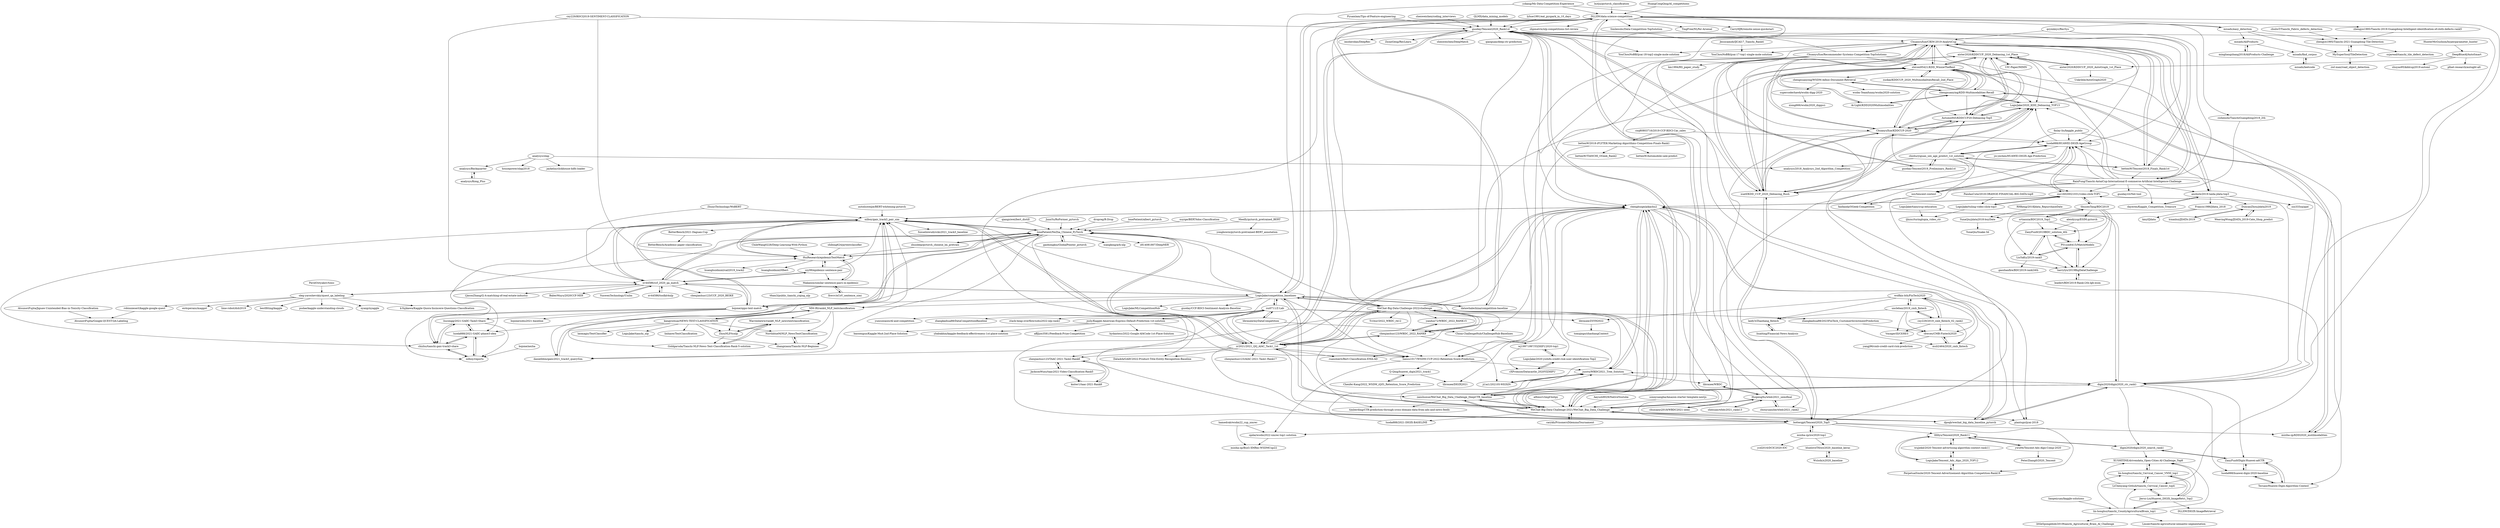digraph G {
"HuangCongQing/AI_competitions" -> "DLLXW/data-science-competition" ["e"=1]
"Francis1986/Jdata_2018" -> "kmyf/Jdata"
"Francis1986/Jdata_2018" -> "YunaQiu/jdata2018-buyDate"
"YunaQiu/jdata2018-buyDate" -> "YunaQiu/Snake-3d"
"RHKeng/2018Jdata_RepurchaseDate" -> "YunaQiu/jdata2018-buyDate"
"dayeren/Kaggle_Competition_Treasure" -> "anzhizh/2019-taida-jdata-top3" ["e"=1]
"HunterMcGushion/hyperparameter_hunter" -> "DeepBlueAI/AutoSmart" ["e"=1]
"UIC-Paper/MIMN" -> "aister2020/KDDCUP_2020_Debiasing_1st_Place" ["e"=1]
"qcymkxyc/RecSys" -> "RainFung/Tianchi-AntaiCup-International-E-commerce-Artificial-Intelligence-Challenge" ["e"=1]
"qcymkxyc/RecSys" -> "ChuanyuXue/CIKM-2019-AnalytiCup" ["e"=1]
"liaopeiyuan/kaggle-solutions" -> "lin-honghui/tianchi_CountyAgriculturalBrain_top1" ["e"=1]
"liuaiting/Financial-News-Analysis" -> "laidy3/Zhaohang_fintech"
"PavelOstyakov/toxic" -> "oleg-yaroshevskiy/quest_qa_labeling" ["e"=1]
"analysys/olap" -> "analysys/Backquarter"
"analysys/olap" -> "analysys/2018_Analysys_2nd_Algorithm_Competition"
"analysys/olap" -> "housepower/olap2018"
"analysys/olap" -> "jaykelin/clickhouse-hdfs-loader" ["e"=1]
"anzhizh/2019-taida-jdata-top3" -> "DuncanZhou/jdata2019"
"anzhizh/2019-taida-jdata-top3" -> "zzz333za/ppd" ["e"=1]
"anzhizh/2019-taida-jdata-top3" -> "dayeren/Kaggle_Competition_Treasure" ["e"=1]
"anzhizh/2019-taida-jdata-top3" -> "ChuanyuXue/CIKM-2019-AnalytiCup"
"anzhizh/2019-taida-jdata-top3" -> "Francis1986/Jdata_2018"
"WeavingWong/JDATA_2019-Cate_Shop_predict" -> "DuncanZhou/jdata2019"
"chizhu/yiguan_sex_age_predict_1st_solution" -> "luoda888/HUAWEI-DIGIX-AgeGroup"
"chizhu/yiguan_sex_age_predict_1st_solution" -> "guoday/Tencent2019_Preliminary_Rank1st" ["e"=1]
"chizhu/yiguan_sex_age_predict_1st_solution" -> "LogicJake/2020_KDD_Debiasing_TOP13"
"chizhu/yiguan_sex_age_predict_1st_solution" -> "bettenW/Tencent2019_Finals_Rank1st" ["e"=1]
"chizhu/yiguan_sex_age_predict_1st_solution" -> "analysys/2018_Analysys_2nd_Algorithm_Competition"
"chizhu/yiguan_sex_age_predict_1st_solution" -> "Autumn945/KDDCUP20-Debiasing-Top5"
"chizhu/yiguan_sex_age_predict_1st_solution" -> "nzc/tencent-contest" ["e"=1]
"chizhu/yiguan_sex_age_predict_1st_solution" -> "ouc16020021031/video-click-TOP1"
"chizhu/yiguan_sex_age_predict_1st_solution" -> "bottergpt/Tencent2020_Top5"
"guoday/Tencent2019_Preliminary_Rank1st" -> "guoday/Tencent2020_Rank1st" ["e"=1]
"guoday/Tencent2019_Preliminary_Rank1st" -> "chizhu/yiguan_sex_age_predict_1st_solution" ["e"=1]
"Meelfy/pytorch_pretrained_BERT" -> "yongbowin/pytorch-pretrained-BERT_annotation"
"Meelfy/pytorch_pretrained_BERT" -> "lonePatient/NeZha_Chinese_PyTorch"
"nzc/tencent-contest" -> "fanfanda/OGeek-Competition" ["e"=1]
"nzc/tencent-contest" -> "luoda888/HUAWEI-DIGIX-AgeGroup" ["e"=1]
"laidy3/Zhaohang_fintech" -> "liuaiting/Financial-News-Analysis"
"DeepBlueAI/AutoSmart" -> "pfnet-research/autogbt-alt"
"DeepBlueAI/AutoSmart" -> "shuyao95/kddcup2019-automl"
"DeepBlueAI/AutoSmart" -> "aister2020/KDDCUP_2020_AutoGraph_1st_Place"
"PandasCute/2018-ORANGE-FINANCIAL-BIG-DATA-top9" -> "LogicJake/tuling-video-click-top3" ["e"=1]
"DuncanZhou/jdata2019" -> "WeavingWong/JDATA_2019-Cate_Shop_predict"
"DuncanZhou/jdata2019" -> "lcxanhui/JDATA-2019"
"uncleban/2019_cmb_fintech" -> "cxy229/2019_cmb_fintech_02_rank2"
"uncleban/2019_cmb_fintech" -> "wolfkin-hth/FinTech2020"
"uncleban/2019_cmb_fintech" -> "VoyagerIII/CERES"
"uncleban/2019_cmb_fintech" -> "cbwces/CMB-Fintech2020"
"uncleban/2019_cmb_fintech" -> "laidy3/Zhaohang_fintech"
"cxy229/2019_cmb_fintech_02_rank2" -> "uncleban/2019_cmb_fintech"
"cxy229/2019_cmb_fintech_02_rank2" -> "cbwces/CMB-Fintech2020"
"cxy229/2019_cmb_fintech_02_rank2" -> "muli2464/2020_cmb_fintech"
"cxy229/2019_cmb_fintech_02_rank2" -> "VoyagerIII/CERES"
"cxy229/2019_cmb_fintech_02_rank2" -> "wolfkin-hth/FinTech2020"
"analysys/Kong_Plus" -> "analysys/Backquarter"
"lcxanhui/JDATA-2019" -> "DuncanZhou/jdata2019"
"lin-honghui/tianchi_CountyAgriculturalBrain_top1" -> "lin-honghui/tianchi_Cervical_Cancer_VNNI_top1"
"lin-honghui/tianchi_CountyAgriculturalBrain_top1" -> "XUSHITINE/drivendata_Open-Cities-AI-Challenge_Top8"
"lin-honghui/tianchi_CountyAgriculturalBrain_top1" -> "Jierui-Liu/Huawei_DIGIX_ImageRetri_Top2"
"lin-honghui/tianchi_CountyAgriculturalBrain_top1" -> "LiChenyang-Github/tianchi_Cervical_Cancer_top4"
"lin-honghui/tianchi_CountyAgriculturalBrain_top1" -> "littleSpongebob/2019tianchi_Agricultural_Brain_AI_Challenge"
"lin-honghui/tianchi_CountyAgriculturalBrain_top1" -> "Lmoer/tianchi-agricultural-semantic-segmentation"
"lxztju/pytorch_classification" -> "DLLXW/data-science-competition" ["e"=1]
"datawhalechina/competition-baseline" -> "DLLXW/data-science-competition" ["e"=1]
"datawhalechina/competition-baseline" -> "LogicJake/competition_baselines" ["e"=1]
"lonePatient/albert_pytorch" -> "lonePatient/NeZha_Chinese_PyTorch" ["e"=1]
"chuliuT/Tianchi_Fabric_defects_detection" -> "zhengye1995/Tianchi-2021-Guangdong-Tile-Detection" ["e"=1]
"zhengye1995/Tianchi-2019-Guangdong-Intelligent-identification-of-cloth-defects-rank5" -> "zhengye1995/Tianchi-2021-Guangdong-Tile-Detection" ["e"=1]
"zhusleep/pytorch_chinese_lm_pretrain" -> "lonePatient/NeZha_Chinese_PyTorch" ["e"=1]
"zhusleep/pytorch_chinese_lm_pretrain" -> "nilboy/gaic_track3_pair_sim" ["e"=1]
"zhusleep/pytorch_chinese_lm_pretrain" -> "HuiResearch/epidemicTextMatch" ["e"=1]
"xuyige/BERT4doc-Classification" -> "lonePatient/NeZha_Chinese_PyTorch" ["e"=1]
"finlay-liu/kaggle_public" -> "luoda888/HUAWEI-DIGIX-AgeGroup" ["e"=1]
"finlay-liu/kaggle_public" -> "chizhu/yiguan_sex_age_predict_1st_solution" ["e"=1]
"finlay-liu/kaggle_public" -> "anzhizh/2019-taida-jdata-top3" ["e"=1]
"cxy229/BDCI2019-SENTIMENT-CLASSIFICATION" -> "xv44586/ccf_2020_qa_match" ["e"=1]
"cxy229/BDCI2019-SENTIMENT-CLASSIFICATION" -> "HuiResearch/epidemicTextMatch" ["e"=1]
"cxy229/BDCI2019-SENTIMENT-CLASSIFICATION" -> "guoday/Tencent2020_Rank1st" ["e"=1]
"Pysamlam/Tips-of-Feature-engineering" -> "guoday/Tencent2020_Rank1st" ["e"=1]
"yzkang/My-Data-Competition-Experience" -> "LogicJake/competition_baselines" ["e"=1]
"yzkang/My-Data-Competition-Experience" -> "DLLXW/data-science-competition" ["e"=1]
"yzkang/My-Data-Competition-Experience" -> "xuetf/KDD_CUP_2020_Debiasing_Rush" ["e"=1]
"ChileWang0228/Deep-Learning-With-Python" -> "HuiResearch/epidemicTextMatch" ["e"=1]
"shenweichen/coding_interviews" -> "guoday/Tencent2020_Rank1st" ["e"=1]
"cizhenshi/TianchiGuangdong2019_2th" -> "LiChenyang-Github/tianchi_Cervical_Cancer_top4" ["e"=1]
"LogicJake/tuling-video-click-top3" -> "ouc16020021031/video-click-TOP1"
"LogicJake/tuling-video-click-top3" -> "ljhzxc/turingtopia_video_ctr"
"bettenW/Tencent2019_Finals_Rank1st" -> "guoday/Tencent2020_Rank1st" ["e"=1]
"bettenW/Tencent2019_Finals_Rank1st" -> "chizhu/yiguan_sex_age_predict_1st_solution" ["e"=1]
"bettenW/Tencent2019_Finals_Rank1st" -> "ChuanyuXue/CIKM-2019-AnalytiCup" ["e"=1]
"bettenW/Tencent2019_Finals_Rank1st" -> "luoda888/HUAWEI-DIGIX-AgeGroup" ["e"=1]
"bettenW/Tencent2019_Finals_Rank1st" -> "RainFung/Tianchi-AntaiCup-International-E-commerce-Artificial-Intelligence-Challenge" ["e"=1]
"ChuanyuXue/CIKM-2019-AnalytiCup" -> "ChuanyuXue/KDDCUP-2020"
"ChuanyuXue/CIKM-2019-AnalytiCup" -> "xuetf/KDD_CUP_2020_Debiasing_Rush"
"ChuanyuXue/CIKM-2019-AnalytiCup" -> "aister2020/KDDCUP_2020_Debiasing_1st_Place"
"ChuanyuXue/CIKM-2019-AnalytiCup" -> "ChuanyuXue/Recommender-Systems-Competition-TopSolutions"
"ChuanyuXue/CIKM-2019-AnalytiCup" -> "RainFung/Tianchi-AntaiCup-International-E-commerce-Artificial-Intelligence-Challenge"
"ChuanyuXue/CIKM-2019-AnalytiCup" -> "anzhizh/2019-taida-jdata-top3"
"ChuanyuXue/CIKM-2019-AnalytiCup" -> "luoda888/HUAWEI-DIGIX-AgeGroup"
"ChuanyuXue/CIKM-2019-AnalytiCup" -> "hansu1017/WSDM-CUP-2022-Retention-Score-Prediction"
"ChuanyuXue/CIKM-2019-AnalytiCup" -> "bettenW/Tencent2019_Finals_Rank1st" ["e"=1]
"ChuanyuXue/CIKM-2019-AnalytiCup" -> "steven95421/KDD_WinnieTheBest"
"ChuanyuXue/CIKM-2019-AnalytiCup" -> "Autumn945/KDDCUP20-Debiasing-Top5"
"ChuanyuXue/CIKM-2019-AnalytiCup" -> "YouChouNoBB/ijcai-17-top1-single-mole-solution"
"ChuanyuXue/CIKM-2019-AnalytiCup" -> "YouChouNoBB/ijcai-18-top2-single-mole-solution" ["e"=1]
"ChuanyuXue/CIKM-2019-AnalytiCup" -> "LogicJake/2020_KDD_Debiasing_TOP13"
"ChuanyuXue/CIKM-2019-AnalytiCup" -> "plantsgo/ijcai-2018" ["e"=1]
"misads/easy_detection" -> "MySuperSoul/TileDetection"
"misads/easy_detection" -> "zhengye1995/Tianchi-2021-Guangdong-Tile-Detection"
"misads/easy_detection" -> "DLLXW/data-science-competition"
"misads/easy_detection" -> "misads/AliProducts"
"guoday/Tencent2020_Rank1st" -> "guoday/Tencent2019_Preliminary_Rank1st" ["e"=1]
"guoday/Tencent2020_Rank1st" -> "bettenW/Tencent2019_Finals_Rank1st" ["e"=1]
"guoday/Tencent2020_Rank1st" -> "bottergpt/Tencent2020_Top5"
"guoday/Tencent2020_Rank1st" -> "luoda888/HUAWEI-DIGIX-AgeGroup"
"guoday/Tencent2020_Rank1st" -> "WeChat-Big-Data-Challenge-2021/WeChat_Big_Data_Challenge"
"guoday/Tencent2020_Rank1st" -> "shenweichen/DeepMatch" ["e"=1]
"guoday/Tencent2020_Rank1st" -> "zr2021/2021_QQ_AIAC_Tack1_1st"
"guoday/Tencent2020_Rank1st" -> "ChuanyuXue/CIKM-2019-AnalytiCup"
"guoday/Tencent2020_Rank1st" -> "YouChouNoBB/ijcai-18-top2-single-mole-solution" ["e"=1]
"guoday/Tencent2020_Rank1st" -> "qiaoguan/deep-ctr-prediction" ["e"=1]
"guoday/Tencent2020_Rank1st" -> "digix2020/digix2020_ctr_rank1"
"guoday/Tencent2020_Rank1st" -> "imsheridan/DeepRec" ["e"=1]
"guoday/Tencent2020_Rank1st" -> "chenghuige/pikachu2"
"guoday/Tencent2020_Rank1st" -> "ZiyaoGeng/RecLearn" ["e"=1]
"guoday/Tencent2020_Rank1st" -> "plantsgo/ijcai-2018" ["e"=1]
"QLMX/data_mining_models" -> "guoday/Tencent2020_Rank1st" ["e"=1]
"cxq80803716/2019-CCF-BDCI-Car_sales" -> "luoda888/HUAWEI-DIGIX-AgeGroup" ["e"=1]
"cxq80803716/2019-CCF-BDCI-Car_sales" -> "bettenW/2018-iFLYTEK-Marketing-Algorithms-Competition-Finals-Rank1" ["e"=1]
"RainFung/Tianchi-AntaiCup-International-E-commerce-Artificial-Intelligence-Challenge" -> "ChuanyuXue/CIKM-2019-AnalytiCup"
"RainFung/Tianchi-AntaiCup-International-E-commerce-Artificial-Intelligence-Challenge" -> "LogicJake/2020_KDD_Debiasing_TOP13"
"RainFung/Tianchi-AntaiCup-International-E-commerce-Artificial-Intelligence-Challenge" -> "anzhizh/2019-taida-jdata-top3"
"RainFung/Tianchi-AntaiCup-International-E-commerce-Artificial-Intelligence-Challenge" -> "aister2020/KDDCUP_2020_Debiasing_1st_Place"
"RainFung/Tianchi-AntaiCup-International-E-commerce-Artificial-Intelligence-Challenge" -> "nzc/tencent-contest" ["e"=1]
"RainFung/Tianchi-AntaiCup-International-E-commerce-Artificial-Intelligence-Challenge" -> "xuetf/KDD_CUP_2020_Debiasing_Rush"
"RainFung/Tianchi-AntaiCup-International-E-commerce-Artificial-Intelligence-Challenge" -> "luoda888/HUAWEI-DIGIX-AgeGroup"
"RainFung/Tianchi-AntaiCup-International-E-commerce-Artificial-Intelligence-Challenge" -> "ouc16020021031/video-click-TOP1"
"RainFung/Tianchi-AntaiCup-International-E-commerce-Artificial-Intelligence-Challenge" -> "dayeren/Kaggle_Competition_Treasure" ["e"=1]
"RainFung/Tianchi-AntaiCup-International-E-commerce-Artificial-Intelligence-Challenge" -> "ChuanyuXue/KDDCUP-2020"
"RainFung/Tianchi-AntaiCup-International-E-commerce-Artificial-Intelligence-Challenge" -> "guoday/ctrNet-tool" ["e"=1]
"bottergpt/Tencent2020_Top5" -> "llllllyu/Tencent2020_Rank11"
"bottergpt/Tencent2020_Top5" -> "miziha-zp/xw2020-top1"
"bottergpt/Tencent2020_Top5" -> "PerpetualSmile/2020-Tencent-Advertisement-Algorithm-Competition-Rank19"
"bottergpt/Tencent2020_Top5" -> "opdai/wsdm2022-xmrec-top1-solution"
"bottergpt/Tencent2020_Top5" -> "xuetf/KDD_CUP_2020_Debiasing_Rush"
"bottergpt/Tencent2020_Top5" -> "miziha-zp/KDD2020_mutilmodalities"
"ChuanyuXue/KDDCUP-2020" -> "xuetf/KDD_CUP_2020_Debiasing_Rush"
"ChuanyuXue/KDDCUP-2020" -> "Autumn945/KDDCUP20-Debiasing-Top5"
"ChuanyuXue/KDDCUP-2020" -> "aister2020/KDDCUP_2020_Debiasing_1st_Place"
"ChuanyuXue/KDDCUP-2020" -> "LogicJake/2020_KDD_Debiasing_TOP13"
"ChuanyuXue/KDDCUP-2020" -> "ChuanyuXue/CIKM-2019-AnalytiCup"
"ChuanyuXue/KDDCUP-2020" -> "steven95421/KDD_WinnieTheBest"
"ChuanyuXue/KDDCUP-2020" -> "bottergpt/Tencent2020_Top5"
"ChuanyuXue/KDDCUP-2020" -> "luoda888/HUAWEI-DIGIX-AgeGroup"
"xuetf/KDD_CUP_2020_Debiasing_Rush" -> "ChuanyuXue/KDDCUP-2020"
"xuetf/KDD_CUP_2020_Debiasing_Rush" -> "LogicJake/2020_KDD_Debiasing_TOP13"
"xuetf/KDD_CUP_2020_Debiasing_Rush" -> "Autumn945/KDDCUP20-Debiasing-Top5"
"xuetf/KDD_CUP_2020_Debiasing_Rush" -> "aister2020/KDDCUP_2020_Debiasing_1st_Place"
"xuetf/KDD_CUP_2020_Debiasing_Rush" -> "bottergpt/Tencent2020_Top5"
"xuetf/KDD_CUP_2020_Debiasing_Rush" -> "ChuanyuXue/CIKM-2019-AnalytiCup"
"xuetf/KDD_CUP_2020_Debiasing_Rush" -> "steven95421/KDD_WinnieTheBest"
"miziha-zp/xw2020-top1" -> "bottergpt/Tencent2020_Top5"
"miziha-zp/xw2020-top1" -> "blueloveTH/xw2020_baseline_keras"
"miziha-zp/xw2020-top1" -> "ycd2016/DCIC2020-IOC" ["e"=1]
"ZhuiyiTechnology/WoBERT" -> "nilboy/gaic_track3_pair_sim" ["e"=1]
"ZhuiyiTechnology/WoBERT" -> "xv44586/ccf_2020_qa_match" ["e"=1]
"qiangsiwei/bert_distill" -> "lonePatient/NeZha_Chinese_PyTorch" ["e"=1]
"kangyishuai/NEWS-TEXT-CLASSIFICATION" -> "MM-IR/rank4_NLP_textclassification"
"kangyishuai/NEWS-TEXT-CLASSIFICATION" -> "NorthblueM/NLP_NewsTextClassification"
"kangyishuai/NEWS-TEXT-CLASSIFICATION" -> "ZhouNLP/tcnlp"
"kangyishuai/NEWS-TEXT-CLASSIFICATION" -> "zhangxiann/Tianchi-NLP-Beginner"
"kangyishuai/NEWS-TEXT-CLASSIFICATION" -> "Goldgaruda/Tianchi-NLP-News-Text-Classification-Rank-5-solution"
"kangyishuai/NEWS-TEXT-CLASSIFICATION" -> "LogicJake/tianchi_nlp"
"kangyishuai/NEWS-TEXT-CLASSIFICATION" -> "nilboy/gaic_track3_pair_sim"
"kangyishuai/NEWS-TEXT-CLASSIFICATION" -> "linhaow/TextClassification" ["e"=1]
"kangyishuai/NEWS-TEXT-CLASSIFICATION" -> "laomagic/TextClassifier"
"zzy99/epidemic-sentence-pair" -> "HuiResearch/epidemicTextMatch" ["e"=1]
"zzy99/epidemic-sentence-pair" -> "Makaixin/similar-sentence-pairs-in-epidemic" ["e"=1]
"zzy99/epidemic-sentence-pair" -> "nilboy/gaic_track3_pair_sim" ["e"=1]
"zzy99/epidemic-sentence-pair" -> "xv44586/ccf_2020_qa_match" ["e"=1]
"YunwenTechnology/Unilm" -> "xv44586/ccf_2020_qa_match" ["e"=1]
"LogicJake/competition_baselines" -> "zui0711/Z-Lab"
"LogicJake/competition_baselines" -> "China-ChallengeHub/ChallengeHub-Baselines"
"LogicJake/competition_baselines" -> "xv44586/ccf_2020_qa_match"
"LogicJake/competition_baselines" -> "lonePatient/NeZha_Chinese_PyTorch"
"LogicJake/competition_baselines" -> "LogicJake/MLCompetitionHub"
"LogicJake/competition_baselines" -> "WeChat-Big-Data-Challenge-2021/WeChat_Big_Data_Challenge"
"LogicJake/competition_baselines" -> "WeChat-Big-Data-Challenge-2022/challenge"
"LogicJake/competition_baselines" -> "datawhalechina/competition-baseline" ["e"=1]
"LogicJake/competition_baselines" -> "MM-IR/rank4_NLP_textclassification"
"LogicJake/competition_baselines" -> "hansu1017/WSDM-CUP-2022-Retention-Score-Prediction"
"LogicJake/competition_baselines" -> "DLLXW/data-science-competition"
"LogicJake/competition_baselines" -> "bottergpt/Tencent2020_Top5"
"LogicJake/competition_baselines" -> "guoday/CCF-BDCI-Sentiment-Analysis-Baseline" ["e"=1]
"LogicJake/competition_baselines" -> "nilboy/gaic_track3_pair_sim"
"LogicJake/competition_baselines" -> "bojone/oppo-text-match"
"MM-IR/rank4_NLP_textclassification" -> "kangyishuai/NEWS-TEXT-CLASSIFICATION"
"MM-IR/rank4_NLP_textclassification" -> "ZhouNLP/tcnlp"
"MM-IR/rank4_NLP_textclassification" -> "zhangxiann/Tianchi-NLP-Beginner"
"MM-IR/rank4_NLP_textclassification" -> "nilboy/gaic_track3_pair_sim"
"MM-IR/rank4_NLP_textclassification" -> "Warrenheww/rank6_NLP_newstextclassification"
"MM-IR/rank4_NLP_textclassification" -> "NorthblueM/NLP_NewsTextClassification"
"NorthblueM/NLP_NewsTextClassification" -> "zhangxiann/Tianchi-NLP-Beginner"
"HuiResearch/epidemicTextMatch" -> "Makaixin/similar-sentence-pairs-in-epidemic"
"HuiResearch/epidemicTextMatch" -> "zzy99/epidemic-sentence-pair" ["e"=1]
"HuiResearch/epidemicTextMatch" -> "lonePatient/NeZha_Chinese_PyTorch"
"HuiResearch/epidemicTextMatch" -> "huanghuidmml/tfbert" ["e"=1]
"HuiResearch/epidemicTextMatch" -> "nilboy/gaic_track3_pair_sim"
"HuiResearch/epidemicTextMatch" -> "huanghuidmml/cail2019_track2" ["e"=1]
"ShusenTang/BDC2019" -> "srtianxia/BDC2019_Top2"
"ShusenTang/BDC2019" -> "ZanyFun9/2019BDC_solution_4th"
"ShusenTang/BDC2019" -> "P01son6415/MatchModels"
"ShusenTang/BDC2019" -> "LiuYaKu/2019-rank5"
"ShusenTang/BDC2019" -> "ouc16020021031/video-click-TOP1"
"ShusenTang/BDC2019" -> "harrylyx/2019BigDataChallenge"
"ShusenTang/BDC2019" -> "alexdyysp/ESIM-pytorch"
"ZanyFun9/Digix-Huawei-adCTR" -> "luoda888/huawei-digix-2020-baseline"
"ZanyFun9/Digix-Huawei-adCTR" -> "Tersaiz/Huawei-Digix-Algorithm-Contest"
"ZanyFun9/Digix-Huawei-adCTR" -> "digix2020/digix2020_search_rank1"
"LogicJake/2020_KDD_Debiasing_TOP13" -> "Autumn945/KDDCUP20-Debiasing-Top5"
"LogicJake/2020_KDD_Debiasing_TOP13" -> "xuetf/KDD_CUP_2020_Debiasing_Rush"
"LogicJake/2020_KDD_Debiasing_TOP13" -> "ChuanyuXue/KDDCUP-2020"
"LogicJake/2020_KDD_Debiasing_TOP13" -> "chengxuanying/KDD-Multimodalities-Recall"
"steven95421/KDD_WinnieTheBest" -> "chengxuanying/KDD-Multimodalities-Recall"
"steven95421/KDD_WinnieTheBest" -> "Ai-Light/KDD2020Multimodalities"
"steven95421/KDD_WinnieTheBest" -> "miziha-zp/KDD2020_mutilmodalities"
"steven95421/KDD_WinnieTheBest" -> "zuokai/KDDCUP_2020_MultimodalitiesRecall_2nd_Place"
"steven95421/KDD_WinnieTheBest" -> "Autumn945/KDDCUP20-Debiasing-Top5"
"steven95421/KDD_WinnieTheBest" -> "aister2020/KDDCUP_2020_Debiasing_1st_Place"
"steven95421/KDD_WinnieTheBest" -> "LogicJake/2020_KDD_Debiasing_TOP13"
"steven95421/KDD_WinnieTheBest" -> "xuetf/KDD_CUP_2020_Debiasing_Rush"
"steven95421/KDD_WinnieTheBest" -> "ChuanyuXue/KDDCUP-2020"
"steven95421/KDD_WinnieTheBest" -> "chengxuanying/WSDM-Adhoc-Document-Retrieval"
"steven95421/KDD_WinnieTheBest" -> "ChuanyuXue/CIKM-2019-AnalytiCup"
"bettenW/2018-iFLYTEK-Marketing-Algorithms-Competition-Finals-Rank1" -> "bettenW/TIANCHI_OGeek_Rank2"
"bettenW/2018-iFLYTEK-Marketing-Algorithms-Competition-Finals-Rank1" -> "LogicJake/2020-yizhifu-credit-risk-user-identification-Top2"
"bettenW/2018-iFLYTEK-Marketing-Algorithms-Competition-Finals-Rank1" -> "bettenW/Automobile-sale-predict"
"luoda888/HUAWEI-DIGIX-AgeGroup" -> "chizhu/yiguan_sex_age_predict_1st_solution"
"luoda888/HUAWEI-DIGIX-AgeGroup" -> "LogicJake/2020_KDD_Debiasing_TOP13"
"luoda888/HUAWEI-DIGIX-AgeGroup" -> "ye-yechen/HUAWEI-DIGIX-Age-Prediction"
"luoda888/HUAWEI-DIGIX-AgeGroup" -> "ouc16020021031/video-click-TOP1"
"luoda888/HUAWEI-DIGIX-AgeGroup" -> "Tersaiz/Huawei-Digix-Algorithm-Contest"
"luoda888/HUAWEI-DIGIX-AgeGroup" -> "nzc/tencent-contest" ["e"=1]
"luoda888/HUAWEI-DIGIX-AgeGroup" -> "fanfanda/OGeek-Competition"
"zhangxiann/Tianchi-NLP-Beginner" -> "NorthblueM/NLP_NewsTextClassification"
"wolfkin-hth/FinTech2020" -> "cbwces/CMB-Fintech2020"
"wolfkin-hth/FinTech2020" -> "cxy229/2019_cmb_fintech_02_rank2"
"wolfkin-hth/FinTech2020" -> "uncleban/2019_cmb_fintech"
"wolfkin-hth/FinTech2020" -> "laidy3/Zhaohang_fintech"
"wolfkin-hth/FinTech2020" -> "librauee/ZSYH2022"
"wolfkin-hth/FinTech2020" -> "muli2464/2020_cmb_fintech"
"ZhouNLP/tcnlp" -> "Warrenheww/rank6_NLP_newstextclassification"
"ZhouNLP/tcnlp" -> "Goldgaruda/Tianchi-NLP-News-Text-Classification-Rank-5-solution"
"mingliangzhang2018/AliProducts-Challenge" -> "misads/AliProducts"
"zuokai/KDDCUP_2020_MultimodalitiesRecall_2nd_Place" -> "steven95421/KDD_WinnieTheBest"
"oleg-yaroshevskiy/quest_qa_labeling" -> "robinniesert/kaggle-google-quest"
"oleg-yaroshevskiy/quest_qa_labeling" -> "xv44586/ccf_2020_qa_match"
"oleg-yaroshevskiy/quest_qa_labeling" -> "ex4sperans/maggot" ["e"=1]
"oleg-yaroshevskiy/quest_qa_labeling" -> "lime-robot/dsb2019" ["e"=1]
"oleg-yaroshevskiy/quest_qa_labeling" -> "bestfitting/kaggle" ["e"=1]
"oleg-yaroshevskiy/quest_qa_labeling" -> "pudae/kaggle-understanding-clouds" ["e"=1]
"oleg-yaroshevskiy/quest_qa_labeling" -> "nyanp/nyaggle" ["e"=1]
"oleg-yaroshevskiy/quest_qa_labeling" -> "k-fujikawa/Kaggle-Quora-Insincere-Questions-Classification"
"LogicJake/tianyicup-education" -> "ljhzxc/turingtopia_video_ctr"
"misads/AliProducts" -> "mingliangzhang2018/AliProducts-Challenge"
"misads/AliProducts" -> "misads/find_corpus"
"Ai-Light/KDD2020Multimodalities" -> "chengxuanying/KDD-Multimodalities-Recall"
"Ai-Light/KDD2020Multimodalities" -> "steven95421/KDD_WinnieTheBest"
"chengxuanying/KDD-Multimodalities-Recall" -> "steven95421/KDD_WinnieTheBest"
"chengxuanying/KDD-Multimodalities-Recall" -> "Ai-Light/KDD2020Multimodalities"
"chengxuanying/KDD-Multimodalities-Recall" -> "chengxuanying/WSDM-Adhoc-Document-Retrieval"
"chengxuanying/KDD-Multimodalities-Recall" -> "miziha-zp/KDD2020_mutilmodalities"
"chengxuanying/KDD-Multimodalities-Recall" -> "Autumn945/KDDCUP20-Debiasing-Top5"
"chengxuanying/KDD-Multimodalities-Recall" -> "LogicJake/2020_KDD_Debiasing_TOP13"
"LiChenyang-Github/tianchi_Cervical_Cancer_top4" -> "lin-honghui/tianchi_Cervical_Cancer_VNNI_top1"
"LiChenyang-Github/tianchi_Cervical_Cancer_top4" -> "XUSHITINE/drivendata_Open-Cities-AI-Challenge_Top8"
"LiChenyang-Github/tianchi_Cervical_Cancer_top4" -> "Jierui-Liu/Huawei_DIGIX_ImageRetri_Top2"
"aister2020/KDDCUP_2020_AutoGraph_1st_Place" -> "Unkrible/AutoGraph2020"
"aister2020/KDDCUP_2020_AutoGraph_1st_Place" -> "aister2020/KDDCUP_2020_Debiasing_1st_Place"
"srtianxia/BDC2019_Top2" -> "ShusenTang/BDC2019"
"srtianxia/BDC2019_Top2" -> "P01son6415/MatchModels"
"srtianxia/BDC2019_Top2" -> "harrylyx/2019BigDataChallenge"
"srtianxia/BDC2019_Top2" -> "ZanyFun9/2019BDC_solution_4th"
"xv44586/toolkit4nlp" -> "xv44586/ccf_2020_qa_match"
"lhwcv/nCoV_sentence_simi" -> "Makaixin/similar-sentence-pairs-in-epidemic"
"aister2020/KDDCUP_2020_Debiasing_1st_Place" -> "ChuanyuXue/KDDCUP-2020"
"aister2020/KDDCUP_2020_Debiasing_1st_Place" -> "xuetf/KDD_CUP_2020_Debiasing_Rush"
"aister2020/KDDCUP_2020_Debiasing_1st_Place" -> "Autumn945/KDDCUP20-Debiasing-Top5"
"aister2020/KDDCUP_2020_Debiasing_1st_Place" -> "LogicJake/2020_KDD_Debiasing_TOP13"
"aister2020/KDDCUP_2020_Debiasing_1st_Place" -> "steven95421/KDD_WinnieTheBest"
"aister2020/KDDCUP_2020_Debiasing_1st_Place" -> "ChuanyuXue/CIKM-2019-AnalytiCup"
"aister2020/KDDCUP_2020_Debiasing_1st_Place" -> "aister2020/KDDCUP_2020_AutoGraph_1st_Place"
"aister2020/KDDCUP_2020_Debiasing_1st_Place" -> "UIC-Paper/MIMN" ["e"=1]
"wj19971997/YIZHIFU2020-top1" -> "LogicJake/2020-yizhifu-credit-risk-user-identification-Top2"
"wj19971997/YIZHIFU2020-top1" -> "cXPromise/Datacastle_2020YIZHIFU"
"cbwces/CMB-Fintech2020" -> "muli2464/2020_cmb_fintech"
"cbwces/CMB-Fintech2020" -> "yangj96/cmb-credit-card-risk-prediction"
"miziha-zp/KDD2020_mutilmodalities" -> "chengxuanying/KDD-Multimodalities-Recall"
"Makaixin/similar-sentence-pairs-in-epidemic" -> "lhwcv/nCoV_sentence_simi"
"Makaixin/similar-sentence-pairs-in-epidemic" -> "HuiResearch/epidemicTextMatch"
"Makaixin/similar-sentence-pairs-in-epidemic" -> "t6am3/public_tianchi_yiqing_nlp"
"alexdyysp/ESIM-pytorch" -> "ZanyFun9/2019BDC_solution_4th"
"ZanyFun9/2019BDC_solution_4th" -> "LiuYaKu/2019-rank5"
"ZanyFun9/2019BDC_solution_4th" -> "P01son6415/MatchModels"
"ZanyFun9/2019BDC_solution_4th" -> "harrylyx/2019BigDataChallenge"
"ouc16020021031/video-click-TOP1" -> "LogicJake/tuling-video-click-top3"
"ouc16020021031/video-click-TOP1" -> "luoda888/HUAWEI-DIGIX-AgeGroup"
"ouc16020021031/video-click-TOP1" -> "ShusenTang/BDC2019"
"ouc16020021031/video-click-TOP1" -> "chenghuige/pikachu2"
"chengxuanying/WSDM-Adhoc-Document-Retrieval" -> "chengxuanying/KDD-Multimodalities-Recall"
"chengxuanying/WSDM-Adhoc-Document-Retrieval" -> "wsdm-Teamfunny/wsdm2020-solution"
"chengxuanying/WSDM-Adhoc-Document-Retrieval" -> "supercoderhawk/wsdm-digg-2020"
"misads/leetcode" -> "misads/find_corpus"
"Autumn945/KDDCUP20-Debiasing-Top5" -> "LogicJake/2020_KDD_Debiasing_TOP13"
"Autumn945/KDDCUP20-Debiasing-Top5" -> "ChuanyuXue/KDDCUP-2020"
"Autumn945/KDDCUP20-Debiasing-Top5" -> "xuetf/KDD_CUP_2020_Debiasing_Rush"
"Autumn945/KDDCUP20-Debiasing-Top5" -> "aister2020/KDDCUP_2020_Debiasing_1st_Place"
"muli2464/2020_cmb_fintech" -> "cbwces/CMB-Fintech2020"
"wujiekd/2020-Tencent-advertising-algorithm-contest-rank11" -> "llllllyu/Tencent2020_Rank11"
"wujiekd/2020-Tencent-advertising-algorithm-contest-rank11" -> "LogicJake/Tencent_Ads_Algo_2020_TOP12"
"luoda888/huawei-digix-2020-baseline" -> "ZanyFun9/Digix-Huawei-adCTR"
"luoda888/huawei-digix-2020-baseline" -> "Tersaiz/Huawei-Digix-Algorithm-Contest"
"lin-honghui/tianchi_Cervical_Cancer_VNNI_top1" -> "XUSHITINE/drivendata_Open-Cities-AI-Challenge_Top8"
"lin-honghui/tianchi_Cervical_Cancer_VNNI_top1" -> "LiChenyang-Github/tianchi_Cervical_Cancer_top4"
"lin-honghui/tianchi_Cervical_Cancer_VNNI_top1" -> "Jierui-Liu/Huawei_DIGIX_ImageRetri_Top2"
"AtsunoriFujita/Jigsaw-Unintended-Bias-in-Toxicity-Classification" -> "AtsunoriFujita/Google-QUEST-QA-Labeling" ["e"=1]
"LogicJake/2020-yizhifu-credit-risk-user-identification-Top2" -> "wj19971997/YIZHIFU2020-top1"
"LogicJake/2020-yizhifu-credit-risk-user-identification-Top2" -> "cXPromise/Datacastle_2020YIZHIFU"
"robinniesert/kaggle-google-quest" -> "AtsunoriFujita/Google-QUEST-QA-Labeling"
"supercoderhawk/wsdm-digg-2020" -> "xiong666/wsdm2020_diggsci"
"Wslsdx/x2020_baseline" -> "blueloveTH/xw2020_baseline_keras"
"LogicJake/Tencent_Ads_Algo_2020_TOP12" -> "wujiekd/2020-Tencent-advertising-algorithm-contest-rank11"
"LogicJake/Tencent_Ads_Algo_2020_TOP12" -> "PerpetualSmile/2020-Tencent-Advertisement-Algorithm-Competition-Rank19"
"LogicJake/Tencent_Ads_Algo_2020_TOP12" -> "llllllyu/Tencent2020_Rank11"
"LiuYaKu/2019-rank5" -> "ZanyFun9/2019BDC_solution_4th"
"LiuYaKu/2019-rank5" -> "P01son6415/MatchModels"
"LiuYaKu/2019-rank5" -> "gaozhanfire/BDC2019-rank24th" ["e"=1]
"LiuYaKu/2019-rank5" -> "harrylyx/2019BigDataChallenge"
"ywu94/Tencent-Ads-Algo-Comp-2020" -> "llllllyu/Tencent2020_Rank11"
"ywu94/Tencent-Ads-Algo-Comp-2020" -> "PeterZhang0/2020_Tencent"
"P01son6415/MatchModels" -> "harrylyx/2019BigDataChallenge"
"P01son6415/MatchModels" -> "LiuYaKu/2019-rank5"
"P01son6415/MatchModels" -> "ZanyFun9/2019BDC_solution_4th"
"harrylyx/2019BigDataChallenge" -> "P01son6415/MatchModels"
"harrylyx/2019BigDataChallenge" -> "leadert/BDC2019-Rank12th-lgb-esim"
"cXPromise/Datacastle_2020YIZHIFU" -> "LogicJake/2020-yizhifu-credit-risk-user-identification-Top2"
"llllllyu/Tencent2020_Rank11" -> "wujiekd/2020-Tencent-advertising-algorithm-contest-rank11"
"llllllyu/Tencent2020_Rank11" -> "LogicJake/Tencent_Ads_Algo_2020_TOP12"
"llllllyu/Tencent2020_Rank11" -> "digix2020/digix2020_search_rank1"
"llllllyu/Tencent2020_Rank11" -> "ywu94/Tencent-Ads-Algo-Comp-2020"
"PerpetualSmile/2020-Tencent-Advertisement-Algorithm-Competition-Rank19" -> "LogicJake/Tencent_Ads_Algo_2020_TOP12"
"leadert/BDC2019-Rank12th-lgb-esim" -> "harrylyx/2019BigDataChallenge"
"blueloveTH/xw2020_baseline_keras" -> "Wslsdx/x2020_baseline"
"Warrenheww/rank6_NLP_newstextclassification" -> "Goldgaruda/Tianchi-NLP-News-Text-Classification-Rank-5-solution"
"Warrenheww/rank6_NLP_newstextclassification" -> "ZhouNLP/tcnlp"
"misads/find_corpus" -> "misads/leetcode"
"Tersaiz/Huawei-Digix-Algorithm-Contest" -> "ZanyFun9/Digix-Huawei-adCTR"
"Tersaiz/Huawei-Digix-Algorithm-Contest" -> "luoda888/huawei-digix-2020-baseline"
"XUSHITINE/drivendata_Open-Cities-AI-Challenge_Top8" -> "lin-honghui/tianchi_Cervical_Cancer_VNNI_top1"
"DLLXW/data-science-competition" -> "datawhalechina/competition-baseline" ["e"=1]
"DLLXW/data-science-competition" -> "WeChat-Big-Data-Challenge-2021/WeChat_Big_Data_Challenge"
"DLLXW/data-science-competition" -> "LogicJake/competition_baselines"
"DLLXW/data-science-competition" -> "guoday/Tencent2020_Rank1st"
"DLLXW/data-science-competition" -> "zhengye1995/Tianchi-2019-Guangdong-Intelligent-identification-of-cloth-defects-rank5" ["e"=1]
"DLLXW/data-science-competition" -> "zhpmatrix/nlp-competitions-list-review" ["e"=1]
"DLLXW/data-science-competition" -> "Smilexuhc/Data-Competition-TopSolution" ["e"=1]
"DLLXW/data-science-competition" -> "misads/easy_detection"
"DLLXW/data-science-competition" -> "WeChat-Big-Data-Challenge-2022/challenge"
"DLLXW/data-science-competition" -> "zr2021/2021_QQ_AIAC_Tack1_1st"
"DLLXW/data-science-competition" -> "TingFree/NLPer-Arsenal" ["e"=1]
"DLLXW/data-science-competition" -> "digix2020/digix2020_ctr_rank1"
"DLLXW/data-science-competition" -> "cizhenshi/TianchiGuangdong2019_2th" ["e"=1]
"DLLXW/data-science-competition" -> "CarryHJR/remote-sense-quickstart" ["e"=1]
"DLLXW/data-science-competition" -> "dpoqb/wechat_big_data_baseline_pytorch"
"carykh/PrisonersDilemmaTournament" -> "WeChat-Big-Data-Challenge-2021/WeChat_Big_Data_Challenge" ["e"=1]
"JunnYu/RoFormer_pytorch" -> "lonePatient/NeZha_Chinese_PyTorch" ["e"=1]
"Aayush9029/NativeYoutube" -> "WeChat-Big-Data-Challenge-2021/WeChat_Big_Data_Challenge" ["e"=1]
"zhengye1995/Tianchi-2021-Guangdong-Tile-Detection" -> "MySuperSoul/TileDetection"
"zhengye1995/Tianchi-2021-Guangdong-Tile-Detection" -> "ccjaread/tianchi_tile_defect_detection"
"sonnysangha/Amazon-starter-template-nextjs" -> "WeChat-Big-Data-Challenge-2021/WeChat_Big_Data_Challenge" ["e"=1]
"xv44586/ccf_2020_qa_match" -> "xv44586/toolkit4nlp"
"xv44586/ccf_2020_qa_match" -> "nilboy/gaic_track3_pair_sim"
"xv44586/ccf_2020_qa_match" -> "lonePatient/NeZha_Chinese_PyTorch"
"xv44586/ccf_2020_qa_match" -> "chenjiashuo123/CCF_2020_BEIKE"
"xv44586/ccf_2020_qa_match" -> "1JasonZhang/Q-A-matching-of-real-estate-industry"
"xv44586/ccf_2020_qa_match" -> "LogicJake/competition_baselines"
"xv44586/ccf_2020_qa_match" -> "bojone/oppo-text-match"
"xv44586/ccf_2020_qa_match" -> "zzy99/epidemic-sentence-pair" ["e"=1]
"xv44586/ccf_2020_qa_match" -> "YunwenTechnology/Unilm" ["e"=1]
"xv44586/ccf_2020_qa_match" -> "HuiResearch/epidemicTextMatch"
"xv44586/ccf_2020_qa_match" -> "oleg-yaroshevskiy/quest_qa_labeling"
"xv44586/ccf_2020_qa_match" -> "BaberMuyu/2020CCF-NER" ["e"=1]
"lyhue1991/eat_pyspark_in_10_days" -> "guoday/Tencent2020_Rank1st" ["e"=1]
"gaohongkui/GlobalPointer_pytorch" -> "lonePatient/NeZha_Chinese_PyTorch" ["e"=1]
"ChuanyuXue/Recommender-Systems-Competition-TopSolutions" -> "ChuanyuXue/CIKM-2019-AnalytiCup"
"ChuanyuXue/Recommender-Systems-Competition-TopSolutions" -> "steven95421/KDD_WinnieTheBest"
"ChuanyuXue/Recommender-Systems-Competition-TopSolutions" -> "ChuanyuXue/KDDCUP-2020"
"ChuanyuXue/Recommender-Systems-Competition-TopSolutions" -> "chenghuige/pikachu2"
"ChuanyuXue/Recommender-Systems-Competition-TopSolutions" -> "hansu1017/WSDM-CUP-2022-Retention-Score-Prediction"
"ChuanyuXue/Recommender-Systems-Competition-TopSolutions" -> "bottergpt/Tencent2020_Top5"
"ChuanyuXue/Recommender-Systems-Competition-TopSolutions" -> "digix2020/digix2020_ctr_rank1"
"ChuanyuXue/Recommender-Systems-Competition-TopSolutions" -> "km1994/RS_paper_study" ["e"=1]
"ChuanyuXue/Recommender-Systems-Competition-TopSolutions" -> "guoday/Tencent2020_Rank1st"
"dropreg/R-Drop" -> "lonePatient/NeZha_Chinese_PyTorch" ["e"=1]
"daniellibin/gaiic2021_track3_querySim" -> "nilboy/gaic_track3_pair_sim" ["e"=1]
"autoliuweijie/BERT-whitening-pytorch" -> "nilboy/gaic_track3_pair_sim" ["e"=1]
"librauee/myDataCompetition" -> "zui0711/Z-Lab"
"librauee/myDataCompetition" -> "China-ChallengeHub/ChallengeHub-Baselines"
"alfonsrv/impf-botpy" -> "WeChat-Big-Data-Challenge-2021/WeChat_Big_Data_Challenge" ["e"=1]
"WeChat-Big-Data-Challenge-2021/WeChat_Big_Data_Challenge" -> "dpoqb/wechat_big_data_baseline_pytorch"
"WeChat-Big-Data-Challenge-2021/WeChat_Big_Data_Challenge" -> "zanshuxun/WeChat_Big_Data_Challenge_DeepCTR_baseline"
"WeChat-Big-Data-Challenge-2021/WeChat_Big_Data_Challenge" -> "digix2020/digix2020_ctr_rank1"
"WeChat-Big-Data-Challenge-2021/WeChat_Big_Data_Challenge" -> "chenghuige/pikachu2"
"WeChat-Big-Data-Challenge-2021/WeChat_Big_Data_Challenge" -> "juzstu/WBDC2021_Tree_Solution"
"WeChat-Big-Data-Challenge-2021/WeChat_Big_Data_Challenge" -> "guoday/Tencent2020_Rank1st"
"WeChat-Big-Data-Challenge-2021/WeChat_Big_Data_Challenge" -> "WeChat-Big-Data-Challenge-2022/challenge"
"WeChat-Big-Data-Challenge-2021/WeChat_Big_Data_Challenge" -> "LogicJake/competition_baselines"
"WeChat-Big-Data-Challenge-2021/WeChat_Big_Data_Challenge" -> "plantsgo/ijcai-2018" ["e"=1]
"WeChat-Big-Data-Challenge-2021/WeChat_Big_Data_Challenge" -> "DLLXW/data-science-competition"
"WeChat-Big-Data-Challenge-2021/WeChat_Big_Data_Challenge" -> "luoda888/2021-DIGIX-BASELINE"
"WeChat-Big-Data-Challenge-2021/WeChat_Big_Data_Challenge" -> "carykh/PrisonersDilemmaTournament" ["e"=1]
"WeChat-Big-Data-Challenge-2021/WeChat_Big_Data_Challenge" -> "bottergpt/Tencent2020_Top5"
"WeChat-Big-Data-Challenge-2021/WeChat_Big_Data_Challenge" -> "zr2021/2021_QQ_AIAC_Tack1_1st"
"WeChat-Big-Data-Challenge-2021/WeChat_Big_Data_Challenge" -> "luoda888/HUAWEI-DIGIX-AgeGroup"
"zanshuxun/WeChat_Big_Data_Challenge_DeepCTR_baseline" -> "dpoqb/wechat_big_data_baseline_pytorch"
"zanshuxun/WeChat_Big_Data_Challenge_DeepCTR_baseline" -> "digix2020/digix2020_ctr_rank1"
"zanshuxun/WeChat_Big_Data_Challenge_DeepCTR_baseline" -> "WeChat-Big-Data-Challenge-2021/WeChat_Big_Data_Challenge"
"zanshuxun/WeChat_Big_Data_Challenge_DeepCTR_baseline" -> "chenghuige/pikachu2"
"zanshuxun/WeChat_Big_Data_Challenge_DeepCTR_baseline" -> "juzstu/WBDC2021_Tree_Solution"
"zanshuxun/WeChat_Big_Data_Challenge_DeepCTR_baseline" -> "timberding/CTR-prediction-through-cross-domain-data-from-ads-and-news-feeds"
"digix2020/digix2020_ctr_rank1" -> "digix2020/digix2020_search_rank1"
"digix2020/digix2020_ctr_rank1" -> "juzstu/WBDC2021_Tree_Solution"
"digix2020/digix2020_ctr_rank1" -> "zanshuxun/WeChat_Big_Data_Challenge_DeepCTR_baseline"
"digix2020/digix2020_ctr_rank1" -> "ZanyFun9/Digix-Huawei-adCTR"
"digix2020/digix2020_ctr_rank1" -> "chenghuige/pikachu2"
"digix2020/digix2020_ctr_rank1" -> "WeChat-Big-Data-Challenge-2021/WeChat_Big_Data_Challenge"
"digix2020/digix2020_ctr_rank1" -> "dpoqb/wechat_big_data_baseline_pytorch"
"digix2020/digix2020_ctr_rank1" -> "luoda888/huawei-digix-2020-baseline"
"digix2020/digix2020_ctr_rank1" -> "ouc16020021031/video-click-TOP1"
"nilboy/gaic_track3_pair_sim" -> "daniellibin/gaiic2021_track3_querySim" ["e"=1]
"nilboy/gaic_track3_pair_sim" -> "lonePatient/NeZha_Chinese_PyTorch"
"nilboy/gaic_track3_pair_sim" -> "bojone/oppo-text-match"
"nilboy/gaic_track3_pair_sim" -> "xv44586/ccf_2020_qa_match"
"nilboy/gaic_track3_pair_sim" -> "chenghuige/pikachu2"
"nilboy/gaic_track3_pair_sim" -> "zr2021/2021_QQ_AIAC_Tack1_1st"
"nilboy/gaic_track3_pair_sim" -> "luoda888/2021-GAIIC-phase3-idea"
"nilboy/gaic_track3_pair_sim" -> "fuxuelinwudi/ccks2021_track3_baseline" ["e"=1]
"nilboy/gaic_track3_pair_sim" -> "HuiResearch/epidemicTextMatch"
"nilboy/gaic_track3_pair_sim" -> "chizhu/tianchi-gaic-track3-share"
"nilboy/gaic_track3_pair_sim" -> "BetterBench/2021-Daguan-Cup"
"Jierui-Liu/Huawei_DIGIX_ImageRetri_Top2" -> "lin-honghui/tianchi_Cervical_Cancer_VNNI_top1"
"Jierui-Liu/Huawei_DIGIX_ImageRetri_Top2" -> "XUSHITINE/drivendata_Open-Cities-AI-Challenge_Top8"
"Jierui-Liu/Huawei_DIGIX_ImageRetri_Top2" -> "LiChenyang-Github/tianchi_Cervical_Cancer_top4"
"Jierui-Liu/Huawei_DIGIX_ImageRetri_Top2" -> "lin-honghui/tianchi_CountyAgriculturalBrain_top1"
"Jierui-Liu/Huawei_DIGIX_ImageRetri_Top2" -> "DLLXW/DIGIX-ImageRetrieval"
"bojone/nezha" -> "nilboy/reports"
"China-ChallengeHub/ChallengeHub-Baselines" -> "wj19971997/YIZHIFU2020-top1"
"dpoqb/wechat_big_data_baseline_pytorch" -> "zanshuxun/WeChat_Big_Data_Challenge_DeepCTR_baseline"
"dpoqb/wechat_big_data_baseline_pytorch" -> "WeChat-Big-Data-Challenge-2021/WeChat_Big_Data_Challenge"
"dpoqb/wechat_big_data_baseline_pytorch" -> "chenghuige/pikachu2"
"dpoqb/wechat_big_data_baseline_pytorch" -> "digix2020/digix2020_ctr_rank1"
"MySuperSoul/TileDetection" -> "zhengye1995/Tianchi-2021-Guangdong-Tile-Detection"
"MySuperSoul/TileDetection" -> "zwl-max/road_object_detection" ["e"=1]
"lonePatient/NeZha_Chinese_PyTorch" -> "nilboy/gaic_track3_pair_sim"
"lonePatient/NeZha_Chinese_PyTorch" -> "bojone/oppo-text-match"
"lonePatient/NeZha_Chinese_PyTorch" -> "DataArk/GAIIC2022-Product-Title-Entity-Recognition-Baseline"
"lonePatient/NeZha_Chinese_PyTorch" -> "zr2021/2021_QQ_AIAC_Tack1_1st"
"lonePatient/NeZha_Chinese_PyTorch" -> "HuiResearch/epidemicTextMatch"
"lonePatient/NeZha_Chinese_PyTorch" -> "daniellibin/gaiic2021_track3_querySim" ["e"=1]
"lonePatient/NeZha_Chinese_PyTorch" -> "xv44586/ccf_2020_qa_match"
"lonePatient/NeZha_Chinese_PyTorch" -> "xiangking/ark-nlp" ["e"=1]
"lonePatient/NeZha_Chinese_PyTorch" -> "zhusleep/pytorch_chinese_lm_pretrain" ["e"=1]
"lonePatient/NeZha_Chinese_PyTorch" -> "gaohongkui/GlobalPointer_pytorch" ["e"=1]
"lonePatient/NeZha_Chinese_PyTorch" -> "chizhu/tianchi-gaic-track3-share"
"lonePatient/NeZha_Chinese_PyTorch" -> "luoda888/2021-GAIIC-phase3-idea"
"lonePatient/NeZha_Chinese_PyTorch" -> "z814081807/DeepNER" ["e"=1]
"bojone/oppo-text-match" -> "chizhu/tianchi-gaic-track3-share"
"bojone/oppo-text-match" -> "liucongg/2021-GAIIC-Task3-Share"
"bojone/oppo-text-match" -> "nilboy/gaic_track3_pair_sim"
"bojone/oppo-text-match" -> "lonePatient/NeZha_Chinese_PyTorch"
"bojone/oppo-text-match" -> "bojone/sohu2021-baseline"
"bojone/oppo-text-match" -> "nilboy/reports"
"bojone/oppo-text-match" -> "daniellibin/gaiic2021_track3_querySim" ["e"=1]
"luoda888/2021-DIGIX-BASELINE" -> "juzstu/WBDC2021_Tree_Solution"
"HuipengXu/wbdc2021_semifinal" -> "shexuan/wbdc2021_rank13"
"HuipengXu/wbdc2021_semifinal" -> "librauee/WBDC"
"HuipengXu/wbdc2021_semifinal" -> "chuxiaoyi2018/WBDC2021-semi"
"HuipengXu/wbdc2021_semifinal" -> "zhouyuanzhe/wbdc2021_rank2"
"digix2020/digix2020_search_rank1" -> "ZanyFun9/Digix-Huawei-adCTR"
"digix2020/digix2020_search_rank1" -> "XUSHITINE/drivendata_Open-Cities-AI-Challenge_Top8"
"digix2020/digix2020_search_rank1" -> "llllllyu/Tencent2020_Rank11"
"juzstu/WBDC2021_Tree_Solution" -> "ji1ai1/202105-WEIXIN"
"juzstu/WBDC2021_Tree_Solution" -> "digix2020/digix2020_ctr_rank1"
"juzstu/WBDC2021_Tree_Solution" -> "librauee/WBDC"
"juzstu/WBDC2021_Tree_Solution" -> "chenghuige/pikachu2"
"luoda888/2021-GAIIC-phase3-idea" -> "nilboy/reports"
"luoda888/2021-GAIIC-phase3-idea" -> "chizhu/tianchi-gaic-track3-share"
"luoda888/2021-GAIIC-phase3-idea" -> "liucongg/2021-GAIIC-Task3-Share"
"liucongg/2021-GAIIC-Task3-Share" -> "luoda888/2021-GAIIC-phase3-idea"
"liucongg/2021-GAIIC-Task3-Share" -> "chizhu/tianchi-gaic-track3-share"
"liucongg/2021-GAIIC-Task3-Share" -> "nilboy/reports"
"chizhu/tianchi-gaic-track3-share" -> "nilboy/reports"
"chizhu/tianchi-gaic-track3-share" -> "luoda888/2021-GAIIC-phase3-idea"
"chizhu/tianchi-gaic-track3-share" -> "liucongg/2021-GAIIC-Task3-Share"
"nilboy/reports" -> "chizhu/tianchi-gaic-track3-share"
"nilboy/reports" -> "luoda888/2021-GAIIC-phase3-idea"
"librauee/WBDC" -> "HuipengXu/wbdc2021_semifinal"
"shexuan/wbdc2021_rank13" -> "HuipengXu/wbdc2021_semifinal"
"Goldgaruda/Tianchi-NLP-News-Text-Classification-Rank-5-solution" -> "Warrenheww/rank6_NLP_newstextclassification"
"ji1ai1/202105-WEIXIN" -> "juzstu/WBDC2021_Tree_Solution"
"chenghuige/pikachu2" -> "zr2021/2021_QQ_AIAC_Tack1_1st"
"chenghuige/pikachu2" -> "HuipengXu/wbdc2021_semifinal"
"chenghuige/pikachu2" -> "digix2020/digix2020_ctr_rank1"
"chenghuige/pikachu2" -> "juzstu/WBDC2021_Tree_Solution"
"chenghuige/pikachu2" -> "dpoqb/wechat_big_data_baseline_pytorch"
"chenghuige/pikachu2" -> "zanshuxun/WeChat_Big_Data_Challenge_DeepCTR_baseline"
"chenghuige/pikachu2" -> "ouc16020021031/video-click-TOP1"
"chenghuige/pikachu2" -> "WeChat-Big-Data-Challenge-2021/WeChat_Big_Data_Challenge"
"chenghuige/pikachu2" -> "nilboy/gaic_track3_pair_sim"
"chenghuige/pikachu2" -> "chenjiashuo123/WBDC_2022_RANK8"
"chenghuige/pikachu2" -> "librauee/WBDC"
"chenghuige/pikachu2" -> "librauee/DIGIX2021"
"chenghuige/pikachu2" -> "hansu1017/WSDM-CUP-2022-Retention-Score-Prediction"
"chenghuige/pikachu2" -> "zhouyuanzhe/wbdc2021_rank2"
"chenghuige/pikachu2" -> "ji1ai1/202105-WEIXIN"
"Q-Qing/huawei_digix2021_track1" -> "Chenfei-Kang/2022_WSDM_iQiYi_Retention_Score_Prediction"
"Q-Qing/huawei_digix2021_track1" -> "librauee/DIGIX2021"
"Chenfei-Kang/2022_WSDM_iQiYi_Retention_Score_Prediction" -> "Q-Qing/huawei_digix2021_track1"
"WeChat-Big-Data-Challenge-2022/challenge" -> "zr2021/2021_QQ_AIAC_Tack1_1st"
"WeChat-Big-Data-Challenge-2022/challenge" -> "chenjiashuo123/WBDC_2022_RANK8"
"WeChat-Big-Data-Challenge-2022/challenge" -> "rsanshierli/Bert-Classification-EMA-AD"
"WeChat-Big-Data-Challenge-2022/challenge" -> "chenghuige/pikachu2"
"WeChat-Big-Data-Challenge-2022/challenge" -> "yandun72/WBDC_2022_RANK15"
"WeChat-Big-Data-Challenge-2022/challenge" -> "chenjiashuo123/TAAC-2021-Task2-Rank6"
"WeChat-Big-Data-Challenge-2022/challenge" -> "lonePatient/NeZha_Chinese_PyTorch"
"WeChat-Big-Data-Challenge-2022/challenge" -> "Ti1bur/2022_WBDC_rk12"
"WeChat-Big-Data-Challenge-2022/challenge" -> "juzstu/WBDC2021_Tree_Solution"
"WeChat-Big-Data-Challenge-2022/challenge" -> "WeChat-Big-Data-Challenge-2021/WeChat_Big_Data_Challenge"
"WeChat-Big-Data-Challenge-2022/challenge" -> "LogicJake/competition_baselines"
"WeChat-Big-Data-Challenge-2022/challenge" -> "timberding/CTR-prediction-through-cross-domain-data-from-ads-and-news-feeds"
"WeChat-Big-Data-Challenge-2022/challenge" -> "zanshuxun/WeChat_Big_Data_Challenge_DeepCTR_baseline"
"WeChat-Big-Data-Challenge-2022/challenge" -> "guoday/Tencent2020_Rank1st"
"WeChat-Big-Data-Challenge-2022/challenge" -> "hansu1017/WSDM-CUP-2022-Retention-Score-Prediction"
"hansu1017/WSDM-CUP-2022-Retention-Score-Prediction" -> "Q-Qing/huawei_digix2021_track1"
"hansu1017/WSDM-CUP-2022-Retention-Score-Prediction" -> "opdai/wsdm2022-xmrec-top1-solution"
"hansu1017/WSDM-CUP-2022-Retention-Score-Prediction" -> "juzstu/WBDC2021_Tree_Solution"
"chenjiashuo123/TAAC-2021-Task2-Rank6" -> "JacksonWuxs/taac2021-Video-Classification-Rank5"
"chenjiashuo123/TAAC-2021-Task2-Rank6" -> "kniter1/taac-2021-Rank8"
"zui0711/Z-Lab" -> "LogicJake/competition_baselines"
"zui0711/Z-Lab" -> "librauee/myDataCompetition"
"zui0711/Z-Lab" -> "hansu1017/WSDM-CUP-2022-Retention-Score-Prediction"
"zui0711/Z-Lab" -> "zhangkaihua88/2023FinTech_CustomerInvestmentPrediction"
"zui0711/Z-Lab" -> "librauee/ZSYH2022"
"zui0711/Z-Lab" -> "zr2021/2021_QQ_AIAC_Tack1_1st"
"zui0711/Z-Lab" -> "yunsuxiaozi/AI-and-competition"
"zui0711/Z-Lab" -> "zhangkaihua88/DataCompetitionBaseline"
"zui0711/Z-Lab" -> "jxzly/Kaggle-American-Express-Default-Prediction-1st-solution"
"zui0711/Z-Lab" -> "stack-heap-overflow/sohu2022-nlp-rank1"
"librauee/ZSYH2022" -> "tomqingo/zhaohangContest"
"zr2021/2021_QQ_AIAC_Tack1_1st" -> "WeChat-Big-Data-Challenge-2022/challenge"
"zr2021/2021_QQ_AIAC_Tack1_1st" -> "chenghuige/pikachu2"
"zr2021/2021_QQ_AIAC_Tack1_1st" -> "chenjiashuo123/WBDC_2022_RANK8"
"zr2021/2021_QQ_AIAC_Tack1_1st" -> "rsanshierli/Bert-Classification-EMA-AD"
"zr2021/2021_QQ_AIAC_Tack1_1st" -> "nilboy/gaic_track3_pair_sim"
"zr2021/2021_QQ_AIAC_Tack1_1st" -> "lonePatient/NeZha_Chinese_PyTorch"
"zr2021/2021_QQ_AIAC_Tack1_1st" -> "zanshuxun/WeChat_Big_Data_Challenge_DeepCTR_baseline"
"zr2021/2021_QQ_AIAC_Tack1_1st" -> "daniellibin/gaiic2021_track3_querySim" ["e"=1]
"zr2021/2021_QQ_AIAC_Tack1_1st" -> "hansu1017/WSDM-CUP-2022-Retention-Score-Prediction"
"zr2021/2021_QQ_AIAC_Tack1_1st" -> "DataArk/GAIIC2022-Product-Title-Entity-Recognition-Baseline"
"zr2021/2021_QQ_AIAC_Tack1_1st" -> "bottergpt/Tencent2020_Top5"
"zr2021/2021_QQ_AIAC_Tack1_1st" -> "steven95421/KDD_WinnieTheBest"
"zr2021/2021_QQ_AIAC_Tack1_1st" -> "chenjiashuo123/TAAC-2021-Task2-Rank6"
"zr2021/2021_QQ_AIAC_Tack1_1st" -> "guoday/Tencent2020_Rank1st"
"zr2021/2021_QQ_AIAC_Tack1_1st" -> "chenjiashuo123/AIAC-2021-Task1-Rank17"
"zhouyuanzhe/wbdc2021_rank2" -> "HuipengXu/wbdc2021_semifinal"
"hamedrab/wsdm22_cup_xmrec" -> "miziha-zp/BiuG-XMRec-WSDMCup22"
"hamedrab/wsdm22_cup_xmrec" -> "opdai/wsdm2022-xmrec-top1-solution"
"opdai/wsdm2022-xmrec-top1-solution" -> "miziha-zp/BiuG-XMRec-WSDMCup22"
"kniter1/taac-2021-Rank8" -> "JacksonWuxs/taac2021-Video-Classification-Rank5"
"kniter1/taac-2021-Rank8" -> "chenjiashuo123/TAAC-2021-Task2-Rank6"
"JacksonWuxs/taac2021-Video-Classification-Rank5" -> "chenjiashuo123/TAAC-2021-Task2-Rank6"
"JacksonWuxs/taac2021-Video-Classification-Rank5" -> "kniter1/taac-2021-Rank8"
"chuxiaoyi2018/WBDC2021-semi" -> "HuipengXu/wbdc2021_semifinal"
"BetterBench/2021-Daguan-Cup" -> "BetterBench/Academic-paper-classification"
"jxzly/Kaggle-American-Express-Default-Prediction-1st-solution" -> "ybabakhin/kaggle-feedback-effectiveness-1st-place-solution" ["e"=1]
"jxzly/Kaggle-American-Express-Default-Prediction-1st-solution" -> "affjljoo3581/Feedback-Prize-Competition" ["e"=1]
"jxzly/Kaggle-American-Express-Default-Prediction-1st-solution" -> "zui0711/Z-Lab"
"jxzly/Kaggle-American-Express-Default-Prediction-1st-solution" -> "hydantess/2022-Google-AI4Code-1st-Place-Solution"
"jxzly/Kaggle-American-Express-Default-Prediction-1st-solution" -> "baosenguo/Kaggle-MoA-2nd-Place-Solution" ["e"=1]
"jxzly/Kaggle-American-Express-Default-Prediction-1st-solution" -> "hansu1017/WSDM-CUP-2022-Retention-Score-Prediction"
"yandun72/WBDC_2022_RANK15" -> "chenjiashuo123/WBDC_2022_RANK8"
"chenjiashuo123/WBDC_2022_RANK8" -> "yandun72/WBDC_2022_RANK15"
"chenjiashuo123/WBDC_2022_RANK8" -> "zr2021/2021_QQ_AIAC_Tack1_1st"
"chenjiashuo123/WBDC_2022_RANK8" -> "WeChat-Big-Data-Challenge-2022/challenge"
"chenjiashuo123/WBDC_2022_RANK8" -> "ji1ai1/202105-WEIXIN"
"zhangkaihua88/2023FinTech_CustomerInvestmentPrediction" -> "muli2464/2020_cmb_fintech"
"zhangkaihua88/2023FinTech_CustomerInvestmentPrediction" -> "cbwces/CMB-Fintech2020"
"shibing624/pytextclassifier" -> "HuiResearch/epidemicTextMatch" ["e"=1]
"analysys/Backquarter" -> "analysys/Kong_Plus"
"Jessicamidi/IJCAI17_Tianchi_Rank4" -> "YouChouNoBB/ijcai-17-top1-single-mole-solution" ["e"=1]
"HuangCongQing/AI_competitions" ["l"="53.195,13.827", "c"=669]
"DLLXW/data-science-competition" ["l"="57.366,23.016"]
"Francis1986/Jdata_2018" ["l"="57.389,23.248"]
"kmyf/Jdata" ["l"="57.397,23.267"]
"YunaQiu/jdata2018-buyDate" ["l"="57.386,23.284"]
"YunaQiu/Snake-3d" ["l"="57.372,23.301"]
"RHKeng/2018Jdata_RepurchaseDate" ["l"="57.392,23.308"]
"dayeren/Kaggle_Competition_Treasure" ["l"="57.819,22.625", "c"=976]
"anzhizh/2019-taida-jdata-top3" ["l"="57.385,23.194"]
"HunterMcGushion/hyperparameter_hunter" ["l"="45.447,26.339", "c"=68]
"DeepBlueAI/AutoSmart" ["l"="57.25,23.222"]
"UIC-Paper/MIMN" ["l"="58.119,23.295", "c"=161]
"aister2020/KDDCUP_2020_Debiasing_1st_Place" ["l"="57.352,23.153"]
"qcymkxyc/RecSys" ["l"="-1.628,16.831", "c"=406]
"RainFung/Tianchi-AntaiCup-International-E-commerce-Artificial-Intelligence-Challenge" ["l"="57.393,23.158"]
"ChuanyuXue/CIKM-2019-AnalytiCup" ["l"="57.385,23.138"]
"liaopeiyuan/kaggle-solutions" ["l"="50.437,30.575", "c"=83]
"lin-honghui/tianchi_CountyAgriculturalBrain_top1" ["l"="57.613,23.19"]
"liuaiting/Financial-News-Analysis" ["l"="57.151,22.983"]
"laidy3/Zhaohang_fintech" ["l"="57.172,22.982"]
"PavelOstyakov/toxic" ["l"="57.476,24.02", "c"=864]
"oleg-yaroshevskiy/quest_qa_labeling" ["l"="57.426,22.884"]
"analysys/olap" ["l"="57.508,22.918"]
"analysys/Backquarter" ["l"="57.532,22.879"]
"analysys/2018_Analysys_2nd_Algorithm_Competition" ["l"="57.481,23.017"]
"housepower/olap2018" ["l"="57.511,22.877"]
"jaykelin/clickhouse-hdfs-loader" ["l"="1.173,-9.36", "c"=1144]
"DuncanZhou/jdata2019" ["l"="57.365,23.232"]
"zzz333za/ppd" ["l"="-3.084,10.979", "c"=15]
"WeavingWong/JDATA_2019-Cate_Shop_predict" ["l"="57.363,23.252"]
"chizhu/yiguan_sex_age_predict_1st_solution" ["l"="57.42,23.11"]
"luoda888/HUAWEI-DIGIX-AgeGroup" ["l"="57.411,23.128"]
"guoday/Tencent2019_Preliminary_Rank1st" ["l"="57.823,22.663", "c"=976]
"LogicJake/2020_KDD_Debiasing_TOP13" ["l"="57.37,23.145"]
"bettenW/Tencent2019_Finals_Rank1st" ["l"="58.109,23.318", "c"=161]
"Autumn945/KDDCUP20-Debiasing-Top5" ["l"="57.362,23.137"]
"nzc/tencent-contest" ["l"="57.778,22.689", "c"=976]
"ouc16020021031/video-click-TOP1" ["l"="57.441,23.134"]
"bottergpt/Tencent2020_Top5" ["l"="57.4,23.087"]
"guoday/Tencent2020_Rank1st" ["l"="57.382,23.073"]
"Meelfy/pytorch_pretrained_BERT" ["l"="57.528,23.017"]
"yongbowin/pytorch-pretrained-BERT_annotation" ["l"="57.572,23.03"]
"lonePatient/NeZha_Chinese_PyTorch" ["l"="57.447,22.988"]
"fanfanda/OGeek-Competition" ["l"="57.426,23.173"]
"pfnet-research/autogbt-alt" ["l"="57.216,23.236"]
"shuyao95/kddcup2019-automl" ["l"="57.243,23.246"]
"aister2020/KDDCUP_2020_AutoGraph_1st_Place" ["l"="57.301,23.183"]
"PandasCute/2018-ORANGE-FINANCIAL-BIG-DATA-top9" ["l"="57.878,22.566", "c"=976]
"LogicJake/tuling-video-click-top3" ["l"="57.454,23.164"]
"lcxanhui/JDATA-2019" ["l"="57.348,23.244"]
"uncleban/2019_cmb_fintech" ["l"="57.189,22.967"]
"cxy229/2019_cmb_fintech_02_rank2" ["l"="57.205,22.958"]
"wolfkin-hth/FinTech2020" ["l"="57.212,22.977"]
"VoyagerIII/CERES" ["l"="57.18,22.949"]
"cbwces/CMB-Fintech2020" ["l"="57.223,22.96"]
"muli2464/2020_cmb_fintech" ["l"="57.233,22.967"]
"analysys/Kong_Plus" ["l"="57.542,22.86"]
"lin-honghui/tianchi_Cervical_Cancer_VNNI_top1" ["l"="57.593,23.168"]
"XUSHITINE/drivendata_Open-Cities-AI-Challenge_Top8" ["l"="57.573,23.164"]
"Jierui-Liu/Huawei_DIGIX_ImageRetri_Top2" ["l"="57.608,23.171"]
"LiChenyang-Github/tianchi_Cervical_Cancer_top4" ["l"="57.591,23.184"]
"littleSpongebob/2019tianchi_Agricultural_Brain_AI_Challenge" ["l"="57.64,23.197"]
"Lmoer/tianchi-agricultural-semantic-segmentation" ["l"="57.627,23.214"]
"lxztju/pytorch_classification" ["l"="51.022,29.903", "c"=83]
"datawhalechina/competition-baseline" ["l"="50.779,27.961", "c"=104]
"LogicJake/competition_baselines" ["l"="57.413,22.993"]
"lonePatient/albert_pytorch" ["l"="53.461,27.201", "c"=60]
"chuliuT/Tianchi_Fabric_defects_detection" ["l"="53.209,13.913", "c"=669]
"zhengye1995/Tianchi-2021-Guangdong-Tile-Detection" ["l"="57.264,22.935"]
"zhengye1995/Tianchi-2019-Guangdong-Intelligent-identification-of-cloth-defects-rank5" ["l"="53.236,13.921", "c"=669]
"zhusleep/pytorch_chinese_lm_pretrain" ["l"="53.439,27.144", "c"=60]
"nilboy/gaic_track3_pair_sim" ["l"="57.462,22.982"]
"HuiResearch/epidemicTextMatch" ["l"="57.487,22.98"]
"xuyige/BERT4doc-Classification" ["l"="53.515,27.164", "c"=60]
"finlay-liu/kaggle_public" ["l"="53.734,27.174", "c"=60]
"cxy229/BDCI2019-SENTIMENT-CLASSIFICATION" ["l"="53.682,27.161", "c"=60]
"xv44586/ccf_2020_qa_match" ["l"="57.437,22.944"]
"Pysamlam/Tips-of-Feature-engineering" ["l"="50.62,27.968", "c"=104]
"yzkang/My-Data-Competition-Experience" ["l"="57.954,22.592", "c"=976]
"xuetf/KDD_CUP_2020_Debiasing_Rush" ["l"="57.366,23.123"]
"ChileWang0228/Deep-Learning-With-Python" ["l"="53.571,27.311", "c"=60]
"shenweichen/coding_interviews" ["l"="49.899,23.153", "c"=942]
"cizhenshi/TianchiGuangdong2019_2th" ["l"="53.198,13.873", "c"=669]
"ljhzxc/turingtopia_video_ctr" ["l"="57.451,23.196"]
"ChuanyuXue/KDDCUP-2020" ["l"="57.377,23.127"]
"ChuanyuXue/Recommender-Systems-Competition-TopSolutions" ["l"="57.39,23.103"]
"hansu1017/WSDM-CUP-2022-Retention-Score-Prediction" ["l"="57.413,23.04"]
"steven95421/KDD_WinnieTheBest" ["l"="57.346,23.125"]
"YouChouNoBB/ijcai-17-top1-single-mole-solution" ["l"="57.363,23.18"]
"YouChouNoBB/ijcai-18-top2-single-mole-solution" ["l"="57.791,22.678", "c"=976]
"plantsgo/ijcai-2018" ["l"="57.802,22.669", "c"=976]
"misads/easy_detection" ["l"="57.302,22.961"]
"MySuperSoul/TileDetection" ["l"="57.284,22.935"]
"misads/AliProducts" ["l"="57.271,22.9"]
"WeChat-Big-Data-Challenge-2021/WeChat_Big_Data_Challenge" ["l"="57.402,23.051"]
"shenweichen/DeepMatch" ["l"="58.194,23.387", "c"=161]
"zr2021/2021_QQ_AIAC_Tack1_1st" ["l"="57.409,23.027"]
"qiaoguan/deep-ctr-prediction" ["l"="58.13,23.34", "c"=161]
"digix2020/digix2020_ctr_rank1" ["l"="57.427,23.081"]
"imsheridan/DeepRec" ["l"="58.154,23.366", "c"=161]
"chenghuige/pikachu2" ["l"="57.434,23.061"]
"ZiyaoGeng/RecLearn" ["l"="58.235,23.379", "c"=161]
"QLMX/data_mining_models" ["l"="57.876,22.595", "c"=976]
"cxq80803716/2019-CCF-BDCI-Car_sales" ["l"="57.898,22.618", "c"=976]
"bettenW/2018-iFLYTEK-Marketing-Algorithms-Competition-Finals-Rank1" ["l"="57.638,22.953"]
"guoday/ctrNet-tool" ["l"="57.799,22.655", "c"=976]
"llllllyu/Tencent2020_Rank11" ["l"="57.477,23.121"]
"miziha-zp/xw2020-top1" ["l"="57.351,23.086"]
"PerpetualSmile/2020-Tencent-Advertisement-Algorithm-Competition-Rank19" ["l"="57.455,23.097"]
"opdai/wsdm2022-xmrec-top1-solution" ["l"="57.453,23.064"]
"miziha-zp/KDD2020_mutilmodalities" ["l"="57.343,23.11"]
"blueloveTH/xw2020_baseline_keras" ["l"="57.302,23.085"]
"ycd2016/DCIC2020-IOC" ["l"="52.65,17.004", "c"=815]
"ZhuiyiTechnology/WoBERT" ["l"="53.41,27.116", "c"=60]
"qiangsiwei/bert_distill" ["l"="53.424,27.111", "c"=60]
"kangyishuai/NEWS-TEXT-CLASSIFICATION" ["l"="57.539,22.931"]
"MM-IR/rank4_NLP_textclassification" ["l"="57.515,22.945"]
"NorthblueM/NLP_NewsTextClassification" ["l"="57.553,22.948"]
"ZhouNLP/tcnlp" ["l"="57.531,22.909"]
"zhangxiann/Tianchi-NLP-Beginner" ["l"="57.562,22.933"]
"Goldgaruda/Tianchi-NLP-News-Text-Classification-Rank-5-solution" ["l"="57.552,22.903"]
"LogicJake/tianchi_nlp" ["l"="57.573,22.919"]
"linhaow/TextClassification" ["l"="53.736,27.15", "c"=60]
"laomagic/TextClassifier" ["l"="57.576,22.9"]
"zzy99/epidemic-sentence-pair" ["l"="53.476,27.272", "c"=60]
"Makaixin/similar-sentence-pairs-in-epidemic" ["l"="57.525,22.987"]
"YunwenTechnology/Unilm" ["l"="53.428,27.063", "c"=60]
"zui0711/Z-Lab" ["l"="57.351,22.98"]
"China-ChallengeHub/ChallengeHub-Baselines" ["l"="57.436,22.965"]
"LogicJake/MLCompetitionHub" ["l"="57.4,22.948"]
"WeChat-Big-Data-Challenge-2022/challenge" ["l"="57.392,23.029"]
"guoday/CCF-BDCI-Sentiment-Analysis-Baseline" ["l"="53.662,27.211", "c"=60]
"bojone/oppo-text-match" ["l"="57.453,22.96"]
"Warrenheww/rank6_NLP_newstextclassification" ["l"="57.542,22.916"]
"huanghuidmml/tfbert" ["l"="52.708,25.174", "c"=172]
"huanghuidmml/cail2019_track2" ["l"="53.146,27.603", "c"=60]
"ShusenTang/BDC2019" ["l"="57.482,23.19"]
"srtianxia/BDC2019_Top2" ["l"="57.478,23.215"]
"ZanyFun9/2019BDC_solution_4th" ["l"="57.501,23.206"]
"P01son6415/MatchModels" ["l"="57.494,23.216"]
"LiuYaKu/2019-rank5" ["l"="57.511,23.216"]
"harrylyx/2019BigDataChallenge" ["l"="57.497,23.227"]
"alexdyysp/ESIM-pytorch" ["l"="57.515,23.196"]
"ZanyFun9/Digix-Huawei-adCTR" ["l"="57.465,23.113"]
"luoda888/huawei-digix-2020-baseline" ["l"="57.448,23.107"]
"Tersaiz/Huawei-Digix-Algorithm-Contest" ["l"="57.448,23.123"]
"digix2020/digix2020_search_rank1" ["l"="57.492,23.125"]
"chengxuanying/KDD-Multimodalities-Recall" ["l"="57.335,23.142"]
"Ai-Light/KDD2020Multimodalities" ["l"="57.316,23.141"]
"zuokai/KDDCUP_2020_MultimodalitiesRecall_2nd_Place" ["l"="57.304,23.124"]
"chengxuanying/WSDM-Adhoc-Document-Retrieval" ["l"="57.324,23.167"]
"bettenW/TIANCHI_OGeek_Rank2" ["l"="57.665,22.96"]
"LogicJake/2020-yizhifu-credit-risk-user-identification-Top2" ["l"="57.586,22.962"]
"bettenW/Automobile-sale-predict" ["l"="57.661,22.937"]
"ye-yechen/HUAWEI-DIGIX-Age-Prediction" ["l"="57.424,23.151"]
"librauee/ZSYH2022" ["l"="57.273,22.984"]
"mingliangzhang2018/AliProducts-Challenge" ["l"="57.25,22.883"]
"robinniesert/kaggle-google-quest" ["l"="57.43,22.843"]
"ex4sperans/maggot" ["l"="50.968,30.683", "c"=83]
"lime-robot/dsb2019" ["l"="6.086,-41.059", "c"=259]
"bestfitting/kaggle" ["l"="6.042,-41.09", "c"=259]
"pudae/kaggle-understanding-clouds" ["l"="50.513,30.473", "c"=83]
"nyanp/nyaggle" ["l"="6,-41.074", "c"=259]
"k-fujikawa/Kaggle-Quora-Insincere-Questions-Classification" ["l"="57.407,22.855"]
"LogicJake/tianyicup-education" ["l"="57.445,23.218"]
"misads/find_corpus" ["l"="57.267,22.869"]
"Unkrible/AutoGraph2020" ["l"="57.275,23.192"]
"xv44586/toolkit4nlp" ["l"="57.427,22.915"]
"lhwcv/nCoV_sentence_simi" ["l"="57.546,22.987"]
"wj19971997/YIZHIFU2020-top1" ["l"="57.542,22.966"]
"cXPromise/Datacastle_2020YIZHIFU" ["l"="57.572,22.97"]
"yangj96/cmb-credit-card-risk-prediction" ["l"="57.212,22.939"]
"t6am3/public_tianchi_yiqing_nlp" ["l"="57.559,22.995"]
"wsdm-Teamfunny/wsdm2020-solution" ["l"="57.322,23.19"]
"supercoderhawk/wsdm-digg-2020" ["l"="57.309,23.201"]
"misads/leetcode" ["l"="57.261,22.852"]
"wujiekd/2020-Tencent-advertising-algorithm-contest-rank11" ["l"="57.498,23.115"]
"LogicJake/Tencent_Ads_Algo_2020_TOP12" ["l"="57.482,23.106"]
"AtsunoriFujita/Jigsaw-Unintended-Bias-in-Toxicity-Classification" ["l"="6.062,-41.091", "c"=259]
"AtsunoriFujita/Google-QUEST-QA-Labeling" ["l"="57.431,22.821"]
"xiong666/wsdm2020_diggsci" ["l"="57.299,23.222"]
"Wslsdx/x2020_baseline" ["l"="57.278,23.085"]
"gaozhanfire/BDC2019-rank24th" ["l"="-53.019,-15.313", "c"=346]
"ywu94/Tencent-Ads-Algo-Comp-2020" ["l"="57.502,23.138"]
"PeterZhang0/2020_Tencent" ["l"="57.525,23.147"]
"leadert/BDC2019-Rank12th-lgb-esim" ["l"="57.504,23.245"]
"zhpmatrix/nlp-competitions-list-review" ["l"="53.491,27.178", "c"=60]
"Smilexuhc/Data-Competition-TopSolution" ["l"="50.603,28.086", "c"=104]
"TingFree/NLPer-Arsenal" ["l"="53.539,27.125", "c"=60]
"CarryHJR/remote-sense-quickstart" ["l"="42.051,25.258", "c"=525]
"dpoqb/wechat_big_data_baseline_pytorch" ["l"="57.407,23.068"]
"carykh/PrisonersDilemmaTournament" ["l"="25.334,-22.134", "c"=63]
"JunnYu/RoFormer_pytorch" ["l"="53.413,27.063", "c"=60]
"Aayush9029/NativeYoutube" ["l"="25.413,-22.192", "c"=63]
"ccjaread/tianchi_tile_defect_detection" ["l"="57.241,22.92"]
"sonnysangha/Amazon-starter-template-nextjs" ["l"="25.293,-22.054", "c"=63]
"chenjiashuo123/CCF_2020_BEIKE" ["l"="57.445,22.903"]
"1JasonZhang/Q-A-matching-of-real-estate-industry" ["l"="57.409,22.919"]
"BaberMuyu/2020CCF-NER" ["l"="54.456,29.162", "c"=1076]
"lyhue1991/eat_pyspark_in_10_days" ["l"="58.353,23.341", "c"=161]
"gaohongkui/GlobalPointer_pytorch" ["l"="55.429,26.62", "c"=464]
"km1994/RS_paper_study" ["l"="58.435,23.367", "c"=161]
"dropreg/R-Drop" ["l"="53.366,27.083", "c"=60]
"daniellibin/gaiic2021_track3_querySim" ["l"="52.861,3.003", "c"=391]
"autoliuweijie/BERT-whitening-pytorch" ["l"="53.345,27.039", "c"=60]
"librauee/myDataCompetition" ["l"="57.373,22.953"]
"alfonsrv/impf-botpy" ["l"="25.342,-22.11", "c"=63]
"zanshuxun/WeChat_Big_Data_Challenge_DeepCTR_baseline" ["l"="57.417,23.055"]
"juzstu/WBDC2021_Tree_Solution" ["l"="57.433,23.05"]
"luoda888/2021-DIGIX-BASELINE" ["l"="57.443,23.031"]
"timberding/CTR-prediction-through-cross-domain-data-from-ads-and-news-feeds" ["l"="57.369,23.051"]
"luoda888/2021-GAIIC-phase3-idea" ["l"="57.477,22.962"]
"fuxuelinwudi/ccks2021_track3_baseline" ["l"="54.413,26.567", "c"=587]
"chizhu/tianchi-gaic-track3-share" ["l"="57.467,22.957"]
"BetterBench/2021-Daguan-Cup" ["l"="57.482,22.931"]
"DLLXW/DIGIX-ImageRetrieval" ["l"="57.633,23.166"]
"bojone/nezha" ["l"="57.472,22.909"]
"nilboy/reports" ["l"="57.47,22.94"]
"zwl-max/road_object_detection" ["l"="52.957,13.546", "c"=1085]
"DataArk/GAIIC2022-Product-Title-Entity-Recognition-Baseline" ["l"="57.44,23.01"]
"xiangking/ark-nlp" ["l"="52.925,3.002", "c"=391]
"z814081807/DeepNER" ["l"="53.568,27.252", "c"=60]
"liucongg/2021-GAIIC-Task3-Share" ["l"="57.482,22.948"]
"bojone/sohu2021-baseline" ["l"="57.457,22.923"]
"HuipengXu/wbdc2021_semifinal" ["l"="57.485,23.078"]
"shexuan/wbdc2021_rank13" ["l"="57.509,23.077"]
"librauee/WBDC" ["l"="57.461,23.073"]
"chuxiaoyi2018/WBDC2021-semi" ["l"="57.505,23.089"]
"zhouyuanzhe/wbdc2021_rank2" ["l"="57.472,23.069"]
"ji1ai1/202105-WEIXIN" ["l"="57.421,23.068"]
"chenjiashuo123/WBDC_2022_RANK8" ["l"="57.387,23.044"]
"librauee/DIGIX2021" ["l"="57.467,23.052"]
"Q-Qing/huawei_digix2021_track1" ["l"="57.464,23.037"]
"Chenfei-Kang/2022_WSDM_iQiYi_Retention_Score_Prediction" ["l"="57.487,23.037"]
"rsanshierli/Bert-Classification-EMA-AD" ["l"="57.397,23.009"]
"yandun72/WBDC_2022_RANK15" ["l"="57.368,23.039"]
"chenjiashuo123/TAAC-2021-Task2-Rank6" ["l"="57.346,23.037"]
"Ti1bur/2022_WBDC_rk12" ["l"="57.342,23.021"]
"JacksonWuxs/taac2021-Video-Classification-Rank5" ["l"="57.321,23.033"]
"kniter1/taac-2021-Rank8" ["l"="57.325,23.046"]
"zhangkaihua88/2023FinTech_CustomerInvestmentPrediction" ["l"="57.27,22.967"]
"yunsuxiaozi/AI-and-competition" ["l"="57.329,22.931"]
"zhangkaihua88/DataCompetitionBaseline" ["l"="57.322,22.983"]
"jxzly/Kaggle-American-Express-Default-Prediction-1st-solution" ["l"="57.373,22.975"]
"stack-heap-overflow/sohu2022-nlp-rank1" ["l"="57.329,22.956"]
"tomqingo/zhaohangContest" ["l"="57.251,22.993"]
"chenjiashuo123/AIAC-2021-Task1-Rank17" ["l"="57.392,22.999"]
"hamedrab/wsdm22_cup_xmrec" ["l"="57.495,23.063"]
"miziha-zp/BiuG-XMRec-WSDMCup22" ["l"="57.482,23.057"]
"BetterBench/Academic-paper-classification" ["l"="57.488,22.901"]
"ybabakhin/kaggle-feedback-effectiveness-1st-place-solution" ["l"="47.693,26.751", "c"=323]
"affjljoo3581/Feedback-Prize-Competition" ["l"="47.69,26.788", "c"=323]
"hydantess/2022-Google-AI4Code-1st-Place-Solution" ["l"="57.358,22.937"]
"baosenguo/Kaggle-MoA-2nd-Place-Solution" ["l"="39.793,5.031", "c"=593]
"shibing624/pytextclassifier" ["l"="53.622,27.011", "c"=60]
"Jessicamidi/IJCAI17_Tianchi_Rank4" ["l"="57.752,22.741", "c"=976]
}